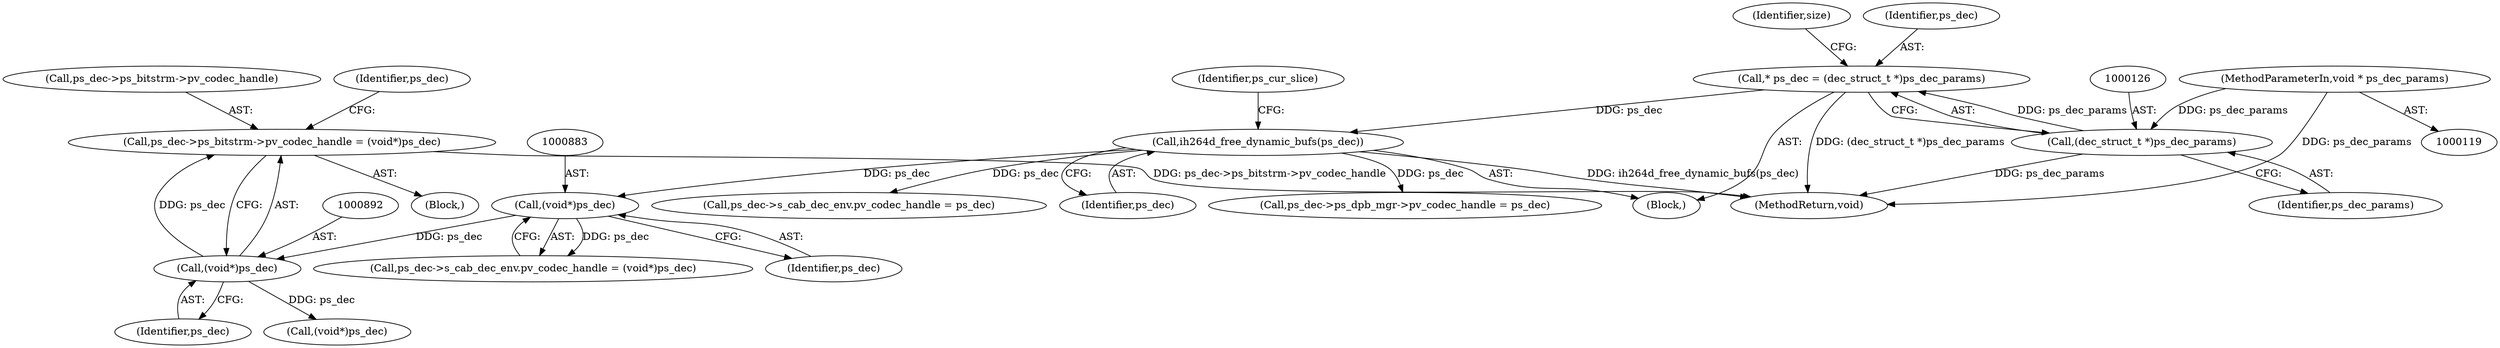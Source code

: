 digraph "0_Android_ecf6c7ce6d5a22d52160698aab44fc234c63291a@pointer" {
"1000885" [label="(Call,ps_dec->ps_bitstrm->pv_codec_handle = (void*)ps_dec)"];
"1000891" [label="(Call,(void*)ps_dec)"];
"1000882" [label="(Call,(void*)ps_dec)"];
"1000265" [label="(Call,ih264d_free_dynamic_bufs(ps_dec))"];
"1000123" [label="(Call,* ps_dec = (dec_struct_t *)ps_dec_params)"];
"1000125" [label="(Call,(dec_struct_t *)ps_dec_params)"];
"1000120" [label="(MethodParameterIn,void * ps_dec_params)"];
"1000133" [label="(Identifier,size)"];
"1000124" [label="(Identifier,ps_dec)"];
"1000893" [label="(Identifier,ps_dec)"];
"1000265" [label="(Call,ih264d_free_dynamic_bufs(ps_dec))"];
"1000885" [label="(Call,ps_dec->ps_bitstrm->pv_codec_handle = (void*)ps_dec)"];
"1000891" [label="(Call,(void*)ps_dec)"];
"1000123" [label="(Call,* ps_dec = (dec_struct_t *)ps_dec_params)"];
"1000897" [label="(Identifier,ps_dec)"];
"1000125" [label="(Call,(dec_struct_t *)ps_dec_params)"];
"1000884" [label="(Identifier,ps_dec)"];
"1000120" [label="(MethodParameterIn,void * ps_dec_params)"];
"1000956" [label="(MethodReturn,void)"];
"1000266" [label="(Identifier,ps_dec)"];
"1000882" [label="(Call,(void*)ps_dec)"];
"1000127" [label="(Identifier,ps_dec_params)"];
"1000875" [label="(Block,)"];
"1000121" [label="(Block,)"];
"1000900" [label="(Call,(void*)ps_dec)"];
"1000886" [label="(Call,ps_dec->ps_bitstrm->pv_codec_handle)"];
"1000876" [label="(Call,ps_dec->s_cab_dec_env.pv_codec_handle = (void*)ps_dec)"];
"1000268" [label="(Identifier,ps_cur_slice)"];
"1000365" [label="(Call,ps_dec->ps_dpb_mgr->pv_codec_handle = ps_dec)"];
"1000353" [label="(Call,ps_dec->s_cab_dec_env.pv_codec_handle = ps_dec)"];
"1000885" -> "1000875"  [label="AST: "];
"1000885" -> "1000891"  [label="CFG: "];
"1000886" -> "1000885"  [label="AST: "];
"1000891" -> "1000885"  [label="AST: "];
"1000897" -> "1000885"  [label="CFG: "];
"1000885" -> "1000956"  [label="DDG: ps_dec->ps_bitstrm->pv_codec_handle"];
"1000891" -> "1000885"  [label="DDG: ps_dec"];
"1000891" -> "1000893"  [label="CFG: "];
"1000892" -> "1000891"  [label="AST: "];
"1000893" -> "1000891"  [label="AST: "];
"1000882" -> "1000891"  [label="DDG: ps_dec"];
"1000891" -> "1000900"  [label="DDG: ps_dec"];
"1000882" -> "1000876"  [label="AST: "];
"1000882" -> "1000884"  [label="CFG: "];
"1000883" -> "1000882"  [label="AST: "];
"1000884" -> "1000882"  [label="AST: "];
"1000876" -> "1000882"  [label="CFG: "];
"1000882" -> "1000876"  [label="DDG: ps_dec"];
"1000265" -> "1000882"  [label="DDG: ps_dec"];
"1000265" -> "1000121"  [label="AST: "];
"1000265" -> "1000266"  [label="CFG: "];
"1000266" -> "1000265"  [label="AST: "];
"1000268" -> "1000265"  [label="CFG: "];
"1000265" -> "1000956"  [label="DDG: ih264d_free_dynamic_bufs(ps_dec)"];
"1000123" -> "1000265"  [label="DDG: ps_dec"];
"1000265" -> "1000353"  [label="DDG: ps_dec"];
"1000265" -> "1000365"  [label="DDG: ps_dec"];
"1000123" -> "1000121"  [label="AST: "];
"1000123" -> "1000125"  [label="CFG: "];
"1000124" -> "1000123"  [label="AST: "];
"1000125" -> "1000123"  [label="AST: "];
"1000133" -> "1000123"  [label="CFG: "];
"1000123" -> "1000956"  [label="DDG: (dec_struct_t *)ps_dec_params"];
"1000125" -> "1000123"  [label="DDG: ps_dec_params"];
"1000125" -> "1000127"  [label="CFG: "];
"1000126" -> "1000125"  [label="AST: "];
"1000127" -> "1000125"  [label="AST: "];
"1000125" -> "1000956"  [label="DDG: ps_dec_params"];
"1000120" -> "1000125"  [label="DDG: ps_dec_params"];
"1000120" -> "1000119"  [label="AST: "];
"1000120" -> "1000956"  [label="DDG: ps_dec_params"];
}
